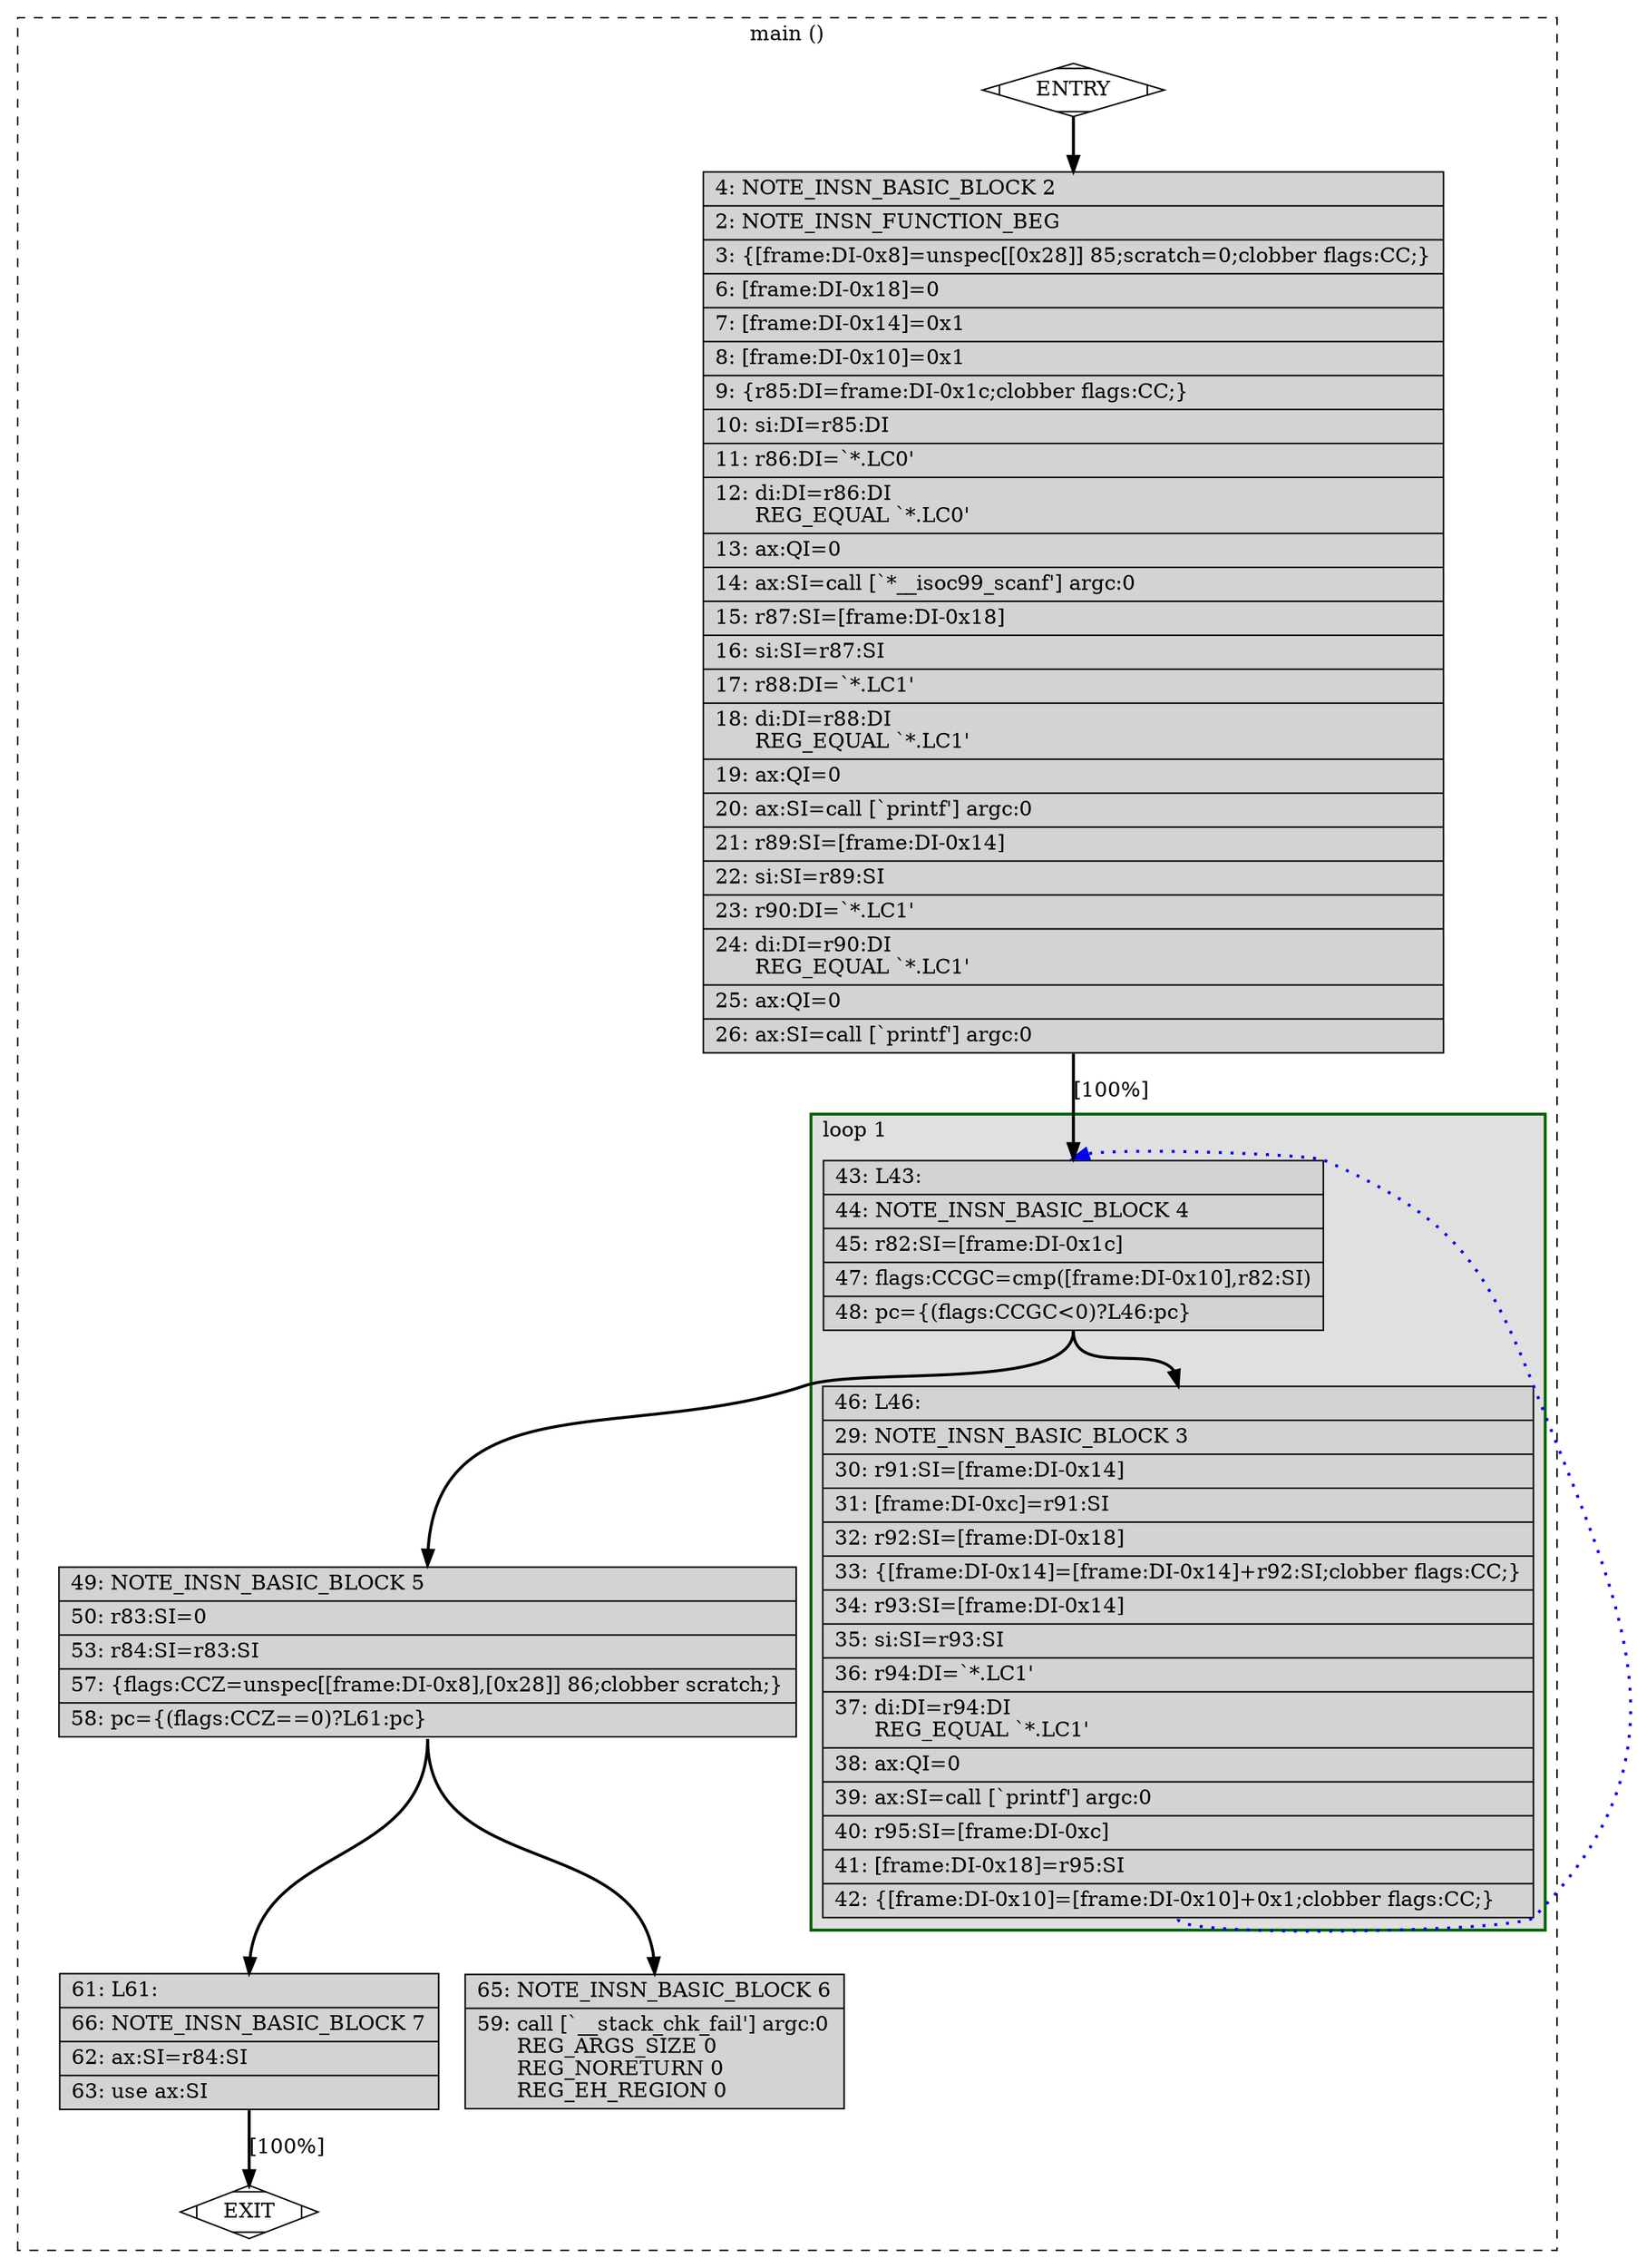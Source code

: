 digraph "a-main.c.270r.reginfo" {
overlap=false;
subgraph "cluster_main" {
	style="dashed";
	color="black";
	label="main ()";
	subgraph cluster_0_1 {
	style="filled";
	color="darkgreen";
	fillcolor="grey88";
	label="loop 1";
	labeljust=l;
	penwidth=2;
	fn_0_basic_block_4 [shape=record,style=filled,fillcolor=lightgrey,label="{\ \ \ 43:\ L43:\l\
|\ \ \ 44:\ NOTE_INSN_BASIC_BLOCK\ 4\l\
|\ \ \ 45:\ r82:SI=[frame:DI-0x1c]\l\
|\ \ \ 47:\ flags:CCGC=cmp([frame:DI-0x10],r82:SI)\l\
|\ \ \ 48:\ pc=\{(flags:CCGC\<0)?L46:pc\}\l\
}"];

	fn_0_basic_block_3 [shape=record,style=filled,fillcolor=lightgrey,label="{\ \ \ 46:\ L46:\l\
|\ \ \ 29:\ NOTE_INSN_BASIC_BLOCK\ 3\l\
|\ \ \ 30:\ r91:SI=[frame:DI-0x14]\l\
|\ \ \ 31:\ [frame:DI-0xc]=r91:SI\l\
|\ \ \ 32:\ r92:SI=[frame:DI-0x18]\l\
|\ \ \ 33:\ \{[frame:DI-0x14]=[frame:DI-0x14]+r92:SI;clobber\ flags:CC;\}\l\
|\ \ \ 34:\ r93:SI=[frame:DI-0x14]\l\
|\ \ \ 35:\ si:SI=r93:SI\l\
|\ \ \ 36:\ r94:DI=`*.LC1'\l\
|\ \ \ 37:\ di:DI=r94:DI\l\
\ \ \ \ \ \ REG_EQUAL\ `*.LC1'\l\
|\ \ \ 38:\ ax:QI=0\l\
|\ \ \ 39:\ ax:SI=call\ [`printf']\ argc:0\l\
|\ \ \ 40:\ r95:SI=[frame:DI-0xc]\l\
|\ \ \ 41:\ [frame:DI-0x18]=r95:SI\l\
|\ \ \ 42:\ \{[frame:DI-0x10]=[frame:DI-0x10]+0x1;clobber\ flags:CC;\}\l\
}"];

	}
	fn_0_basic_block_0 [shape=Mdiamond,style=filled,fillcolor=white,label="ENTRY"];

	fn_0_basic_block_1 [shape=Mdiamond,style=filled,fillcolor=white,label="EXIT"];

	fn_0_basic_block_2 [shape=record,style=filled,fillcolor=lightgrey,label="{\ \ \ \ 4:\ NOTE_INSN_BASIC_BLOCK\ 2\l\
|\ \ \ \ 2:\ NOTE_INSN_FUNCTION_BEG\l\
|\ \ \ \ 3:\ \{[frame:DI-0x8]=unspec[[0x28]]\ 85;scratch=0;clobber\ flags:CC;\}\l\
|\ \ \ \ 6:\ [frame:DI-0x18]=0\l\
|\ \ \ \ 7:\ [frame:DI-0x14]=0x1\l\
|\ \ \ \ 8:\ [frame:DI-0x10]=0x1\l\
|\ \ \ \ 9:\ \{r85:DI=frame:DI-0x1c;clobber\ flags:CC;\}\l\
|\ \ \ 10:\ si:DI=r85:DI\l\
|\ \ \ 11:\ r86:DI=`*.LC0'\l\
|\ \ \ 12:\ di:DI=r86:DI\l\
\ \ \ \ \ \ REG_EQUAL\ `*.LC0'\l\
|\ \ \ 13:\ ax:QI=0\l\
|\ \ \ 14:\ ax:SI=call\ [`*__isoc99_scanf']\ argc:0\l\
|\ \ \ 15:\ r87:SI=[frame:DI-0x18]\l\
|\ \ \ 16:\ si:SI=r87:SI\l\
|\ \ \ 17:\ r88:DI=`*.LC1'\l\
|\ \ \ 18:\ di:DI=r88:DI\l\
\ \ \ \ \ \ REG_EQUAL\ `*.LC1'\l\
|\ \ \ 19:\ ax:QI=0\l\
|\ \ \ 20:\ ax:SI=call\ [`printf']\ argc:0\l\
|\ \ \ 21:\ r89:SI=[frame:DI-0x14]\l\
|\ \ \ 22:\ si:SI=r89:SI\l\
|\ \ \ 23:\ r90:DI=`*.LC1'\l\
|\ \ \ 24:\ di:DI=r90:DI\l\
\ \ \ \ \ \ REG_EQUAL\ `*.LC1'\l\
|\ \ \ 25:\ ax:QI=0\l\
|\ \ \ 26:\ ax:SI=call\ [`printf']\ argc:0\l\
}"];

	fn_0_basic_block_5 [shape=record,style=filled,fillcolor=lightgrey,label="{\ \ \ 49:\ NOTE_INSN_BASIC_BLOCK\ 5\l\
|\ \ \ 50:\ r83:SI=0\l\
|\ \ \ 53:\ r84:SI=r83:SI\l\
|\ \ \ 57:\ \{flags:CCZ=unspec[[frame:DI-0x8],[0x28]]\ 86;clobber\ scratch;\}\l\
|\ \ \ 58:\ pc=\{(flags:CCZ==0)?L61:pc\}\l\
}"];

	fn_0_basic_block_6 [shape=record,style=filled,fillcolor=lightgrey,label="{\ \ \ 65:\ NOTE_INSN_BASIC_BLOCK\ 6\l\
|\ \ \ 59:\ call\ [`__stack_chk_fail']\ argc:0\l\
\ \ \ \ \ \ REG_ARGS_SIZE\ 0\l\
\ \ \ \ \ \ REG_NORETURN\ 0\l\
\ \ \ \ \ \ REG_EH_REGION\ 0\l\
}"];

	fn_0_basic_block_7 [shape=record,style=filled,fillcolor=lightgrey,label="{\ \ \ 61:\ L61:\l\
|\ \ \ 66:\ NOTE_INSN_BASIC_BLOCK\ 7\l\
|\ \ \ 62:\ ax:SI=r84:SI\l\
|\ \ \ 63:\ use\ ax:SI\l\
}"];

	fn_0_basic_block_0:s -> fn_0_basic_block_2:n [style="solid,bold",color=black,weight=100,constraint=true];
	fn_0_basic_block_2:s -> fn_0_basic_block_4:n [style="solid,bold",color=black,weight=100,constraint=true,label="[100%]"];
	fn_0_basic_block_3:s -> fn_0_basic_block_4:n [style="dotted,bold",color=blue,weight=10,constraint=false];
	fn_0_basic_block_4:s -> fn_0_basic_block_3:n [style="solid,bold",color=black,weight=10,constraint=true];
	fn_0_basic_block_4:s -> fn_0_basic_block_5:n [style="solid,bold",color=black,weight=100,constraint=true];
	fn_0_basic_block_5:s -> fn_0_basic_block_7:n [style="solid,bold",color=black,weight=10,constraint=true];
	fn_0_basic_block_5:s -> fn_0_basic_block_6:n [style="solid,bold",color=black,weight=100,constraint=true];
	fn_0_basic_block_7:s -> fn_0_basic_block_1:n [style="solid,bold",color=black,weight=100,constraint=true,label="[100%]"];
	fn_0_basic_block_0:s -> fn_0_basic_block_1:n [style="invis",constraint=true];
}
}
